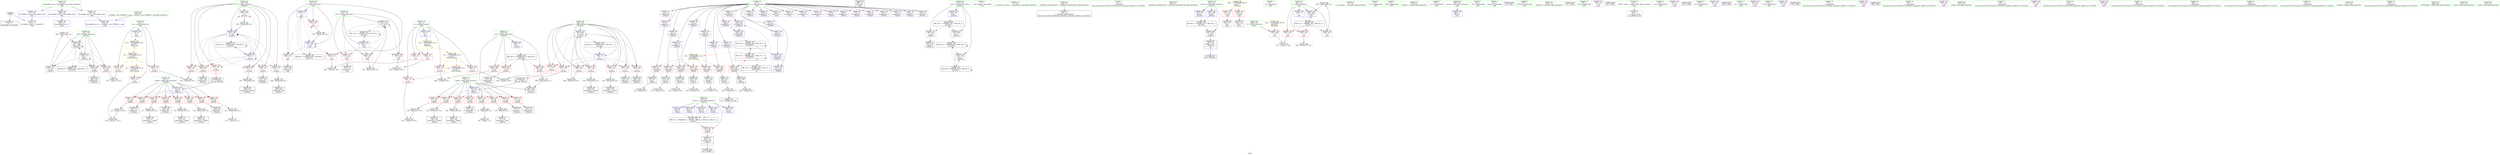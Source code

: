 digraph "SVFG" {
	label="SVFG";

	Node0x55821c692870 [shape=record,color=grey,label="{NodeID: 0\nNullPtr}"];
	Node0x55821c692870 -> Node0x55821c6b61b0[style=solid];
	Node0x55821c692870 -> Node0x55821c6b8d10[style=solid];
	Node0x55821c6c50e0 [shape=record,color=grey,label="{NodeID: 277\n290 = Binary(289, 92, )\n}"];
	Node0x55821c6c50e0 -> Node0x55821c6b9f20[style=solid];
	Node0x55821c6b8500 [shape=record,color=red,label="{NodeID: 194\n346\<--312\n\<--i\nmain\n}"];
	Node0x55821c6b8500 -> Node0x55821c6b8020[style=solid];
	Node0x55821c6b5720 [shape=record,color=purple,label="{NodeID: 111\n237\<--8\narrayidx12\<--a\n_Z5solvev\n}"];
	Node0x55821c6b3930 [shape=record,color=green,label="{NodeID: 28\n36\<--40\nllvm.global_ctors\<--llvm.global_ctors_field_insensitive\nGlob }"];
	Node0x55821c6b3930 -> Node0x55821c6baf20[style=solid];
	Node0x55821c6b3930 -> Node0x55821c6bb020[style=solid];
	Node0x55821c6b3930 -> Node0x55821c6bb120[style=solid];
	Node0x55821c6c7ae0 [shape=record,color=grey,label="{NodeID: 305\n130 = cmp(128, 129, )\n}"];
	Node0x55821c6b9cb0 [shape=record,color=blue,label="{NodeID: 222\n189\<--11\ni24\<--\n_Z5solvev\n}"];
	Node0x55821c6b9cb0 -> Node0x55821c6d7ee0[style=dashed];
	Node0x55821c6bb700 [shape=record,color=red,label="{NodeID: 139\n210\<--13\n\<--m\n_Z5solvev\n}"];
	Node0x55821c6bb700 -> Node0x55821c6c7660[style=solid];
	Node0x55821c6b62b0 [shape=record,color=black,label="{NodeID: 56\n305\<--11\nmain_ret\<--\nmain\n}"];
	Node0x55821c6bcdc0 [shape=record,color=red,label="{NodeID: 167\n196\<--183\n\<--was\n_Z5solvev\n}"];
	Node0x55821c6bcdc0 -> Node0x55821c6b73f0[style=solid];
	Node0x55821c6b79a0 [shape=record,color=black,label="{NodeID: 84\n244\<--243\nidxprom16\<--add15\n_Z5solvev\n}"];
	Node0x55821c692a30 [shape=record,color=green,label="{NodeID: 1\n7\<--1\n__dso_handle\<--dummyObj\nGlob }"];
	Node0x55821c6c5260 [shape=record,color=grey,label="{NodeID: 278\n110 = Binary(109, 92, )\n}"];
	Node0x55821c6c5260 -> Node0x55821c6c83e0[style=solid];
	Node0x55821c6b85d0 [shape=record,color=red,label="{NodeID: 195\n353\<--312\n\<--i\nmain\n}"];
	Node0x55821c6b85d0 -> Node0x55821c6c5e60[style=solid];
	Node0x55821c6b57f0 [shape=record,color=purple,label="{NodeID: 112\n240\<--8\narrayidx14\<--a\n_Z5solvev\n}"];
	Node0x55821c6b57f0 -> Node0x55821c6b98a0[style=solid];
	Node0x55821c6b3a30 [shape=record,color=green,label="{NodeID: 29\n41\<--42\n__cxx_global_var_init\<--__cxx_global_var_init_field_insensitive\n}"];
	Node0x55821c6c7c60 [shape=record,color=grey,label="{NodeID: 306\n268 = cmp(266, 267, )\n}"];
	Node0x55821c6b9d80 [shape=record,color=blue,label="{NodeID: 223\n191\<--11\nj28\<--\n_Z5solvev\n}"];
	Node0x55821c6b9d80 -> Node0x55821c6bdc60[style=dashed];
	Node0x55821c6b9d80 -> Node0x55821c6bdd30[style=dashed];
	Node0x55821c6b9d80 -> Node0x55821c6bde00[style=dashed];
	Node0x55821c6b9d80 -> Node0x55821c6b9d80[style=dashed];
	Node0x55821c6b9d80 -> Node0x55821c6b9f20[style=dashed];
	Node0x55821c6b9d80 -> Node0x55821c6d92e0[style=dashed];
	Node0x55821c6bb7d0 [shape=record,color=red,label="{NodeID: 140\n273\<--13\n\<--m\n_Z5solvev\n}"];
	Node0x55821c6bb7d0 -> Node0x55821c6c6ee0[style=solid];
	Node0x55821c6b6380 [shape=record,color=black,label="{NodeID: 57\n49\<--50\n\<--_ZNSt8ios_base4InitD1Ev\nCan only get source location for instruction, argument, global var or function.}"];
	Node0x55821c6bce90 [shape=record,color=red,label="{NodeID: 168\n203\<--185\n\<--i\n_Z5solvev\n}"];
	Node0x55821c6bce90 -> Node0x55821c6c7360[style=solid];
	Node0x55821c6b7a70 [shape=record,color=black,label="{NodeID: 85\n248\<--247\nidxprom19\<--add18\n_Z5solvev\n}"];
	Node0x55821c692590 [shape=record,color=green,label="{NodeID: 2\n11\<--1\n\<--dummyObj\nCan only get source location for instruction, argument, global var or function.}"];
	Node0x55821c6c53e0 [shape=record,color=grey,label="{NodeID: 279\n295 = Binary(294, 92, )\n}"];
	Node0x55821c6c53e0 -> Node0x55821c6b9ff0[style=solid];
	Node0x55821c6b86a0 [shape=record,color=red,label="{NodeID: 196\n367\<--314\n\<--i10\nmain\n}"];
	Node0x55821c6b86a0 -> Node0x55821c6c7960[style=solid];
	Node0x55821c6b58c0 [shape=record,color=purple,label="{NodeID: 113\n245\<--8\narrayidx17\<--a\n_Z5solvev\n}"];
	Node0x55821c6b3b30 [shape=record,color=green,label="{NodeID: 30\n45\<--46\n_ZNSt8ios_base4InitC1Ev\<--_ZNSt8ios_base4InitC1Ev_field_insensitive\n}"];
	Node0x55821c6c7de0 [shape=record,color=grey,label="{NodeID: 307\n93 = cmp(91, 11, )\n}"];
	Node0x55821c6b9e50 [shape=record,color=blue,label="{NodeID: 224\n181\<--88\nretval\<--\n_Z5solvev\n}"];
	Node0x55821c6b9e50 -> Node0x55821c6d8de0[style=dashed];
	Node0x55821c6bb8a0 [shape=record,color=red,label="{NodeID: 141\n317\<--19\n\<--stdin\nmain\n}"];
	Node0x55821c6bb8a0 -> Node0x55821c6b7e80[style=solid];
	Node0x55821c6b6480 [shape=record,color=black,label="{NodeID: 58\n77\<--76\nidxprom\<--\n_Z4testii\n}"];
	Node0x55821c6d8de0 [shape=record,color=black,label="{NodeID: 335\nMR_16V_3 = PHI(MR_16V_4, MR_16V_2, )\npts\{182 \}\n}"];
	Node0x55821c6d8de0 -> Node0x55821c6bccf0[style=dashed];
	Node0x55821c6bcf60 [shape=record,color=red,label="{NodeID: 169\n213\<--185\n\<--i\n_Z5solvev\n|{<s0>3}}"];
	Node0x55821c6bcf60:s0 -> Node0x55821c6efc30[style=solid,color=red];
	Node0x55821c6b7b40 [shape=record,color=black,label="{NodeID: 86\n277\<--276\nidxprom32\<--\n_Z5solvev\n}"];
	Node0x55821c696460 [shape=record,color=green,label="{NodeID: 3\n15\<--1\n.str\<--dummyObj\nGlob }"];
	Node0x55821c6dc5a0 [shape=record,color=yellow,style=double,label="{NodeID: 363\n12V_1 = ENCHI(MR_12V_0)\npts\{90000 \}\nFun[_Z4testii]}"];
	Node0x55821c6dc5a0 -> Node0x55821c6bc810[style=dashed];
	Node0x55821c6dc5a0 -> Node0x55821c6bc8e0[style=dashed];
	Node0x55821c6dc5a0 -> Node0x55821c6bc9b0[style=dashed];
	Node0x55821c6dc5a0 -> Node0x55821c6bca80[style=dashed];
	Node0x55821c6dc5a0 -> Node0x55821c6bcb50[style=dashed];
	Node0x55821c6dc5a0 -> Node0x55821c6bcc20[style=dashed];
	Node0x55821c6c5560 [shape=record,color=grey,label="{NodeID: 280\n388 = Binary(387, 92, )\n}"];
	Node0x55821c6c5560 -> Node0x55821c6c2530[style=solid];
	Node0x55821c6b8770 [shape=record,color=red,label="{NodeID: 197\n371\<--314\n\<--i10\nmain\n}"];
	Node0x55821c6b8770 -> Node0x55821c6b80f0[style=solid];
	Node0x55821c6b5990 [shape=record,color=purple,label="{NodeID: 114\n249\<--8\narrayidx20\<--a\n_Z5solvev\n}"];
	Node0x55821c6b5990 -> Node0x55821c6b9970[style=solid];
	Node0x55821c6b3c30 [shape=record,color=green,label="{NodeID: 31\n51\<--52\n__cxa_atexit\<--__cxa_atexit_field_insensitive\n}"];
	Node0x55821c6c7f60 [shape=record,color=grey,label="{NodeID: 308\n146 = cmp(145, 85, )\n}"];
	Node0x55821c6b9f20 [shape=record,color=blue,label="{NodeID: 225\n191\<--290\nj28\<--inc40\n_Z5solvev\n}"];
	Node0x55821c6b9f20 -> Node0x55821c6bdc60[style=dashed];
	Node0x55821c6b9f20 -> Node0x55821c6bdd30[style=dashed];
	Node0x55821c6b9f20 -> Node0x55821c6bde00[style=dashed];
	Node0x55821c6b9f20 -> Node0x55821c6b9d80[style=dashed];
	Node0x55821c6b9f20 -> Node0x55821c6b9f20[style=dashed];
	Node0x55821c6b9f20 -> Node0x55821c6d92e0[style=dashed];
	Node0x55821c6bb970 [shape=record,color=red,label="{NodeID: 142\n323\<--24\n\<--stdout\nmain\n}"];
	Node0x55821c6bb970 -> Node0x55821c6b7f50[style=solid];
	Node0x55821c6b6550 [shape=record,color=black,label="{NodeID: 59\n80\<--79\nidxprom1\<--\n_Z4testii\n}"];
	Node0x55821c6d92e0 [shape=record,color=black,label="{NodeID: 336\nMR_26V_6 = PHI(MR_26V_2, MR_26V_4, )\npts\{192 \}\n}"];
	Node0x55821c6bd030 [shape=record,color=red,label="{NodeID: 170\n217\<--185\n\<--i\n_Z5solvev\n}"];
	Node0x55821c6bd030 -> Node0x55821c6b74c0[style=solid];
	Node0x55821c6b7c10 [shape=record,color=black,label="{NodeID: 87\n280\<--279\nidxprom34\<--\n_Z5solvev\n}"];
	Node0x55821c695fe0 [shape=record,color=green,label="{NodeID: 4\n17\<--1\n.str.1\<--dummyObj\nGlob }"];
	Node0x55821c6c56e0 [shape=record,color=grey,label="{NodeID: 281\n379 = Binary(378, 92, )\n}"];
	Node0x55821c6c56e0 -> Node0x55821c6c2460[style=solid];
	Node0x55821c6b8840 [shape=record,color=red,label="{NodeID: 198\n378\<--314\n\<--i10\nmain\n}"];
	Node0x55821c6b8840 -> Node0x55821c6c56e0[style=solid];
	Node0x55821c6b5a60 [shape=record,color=purple,label="{NodeID: 115\n278\<--8\narrayidx33\<--a\n_Z5solvev\n}"];
	Node0x55821c6b3d30 [shape=record,color=green,label="{NodeID: 32\n50\<--56\n_ZNSt8ios_base4InitD1Ev\<--_ZNSt8ios_base4InitD1Ev_field_insensitive\n}"];
	Node0x55821c6b3d30 -> Node0x55821c6b6380[style=solid];
	Node0x55821c6c80e0 [shape=record,color=grey,label="{NodeID: 309\n84 = cmp(83, 85, )\n}"];
	Node0x55821c6b9ff0 [shape=record,color=blue,label="{NodeID: 226\n189\<--295\ni24\<--inc43\n_Z5solvev\n}"];
	Node0x55821c6b9ff0 -> Node0x55821c6d7ee0[style=dashed];
	Node0x55821c6bba40 [shape=record,color=red,label="{NodeID: 143\n176\<--68\n\<--retval\n_Z4testii\n}"];
	Node0x55821c6bba40 -> Node0x55821c6b7320[style=solid];
	Node0x55821c6b6620 [shape=record,color=black,label="{NodeID: 60\n83\<--82\nconv\<--\n_Z4testii\n}"];
	Node0x55821c6b6620 -> Node0x55821c6c80e0[style=solid];
	Node0x55821c6bd100 [shape=record,color=red,label="{NodeID: 171\n225\<--185\n\<--i\n_Z5solvev\n}"];
	Node0x55821c6bd100 -> Node0x55821c6b7660[style=solid];
	Node0x55821c6b7ce0 [shape=record,color=black,label="{NodeID: 88\n283\<--282\nconv\<--\n_Z5solvev\n}"];
	Node0x55821c6b7ce0 -> Node0x55821c6c77e0[style=solid];
	Node0x55821c6a5790 [shape=record,color=green,label="{NodeID: 5\n19\<--1\nstdin\<--dummyObj\nGlob }"];
	Node0x55821c6c5860 [shape=record,color=grey,label="{NodeID: 282\n164 = Binary(163, 92, )\n}"];
	Node0x55821c6c5860 -> Node0x55821c6b7180[style=solid];
	Node0x55821c6b8910 [shape=record,color=blue,label="{NodeID: 199\n10\<--11\nn\<--\nGlob }"];
	Node0x55821c6b8910 -> Node0x55821c6db200[style=dashed];
	Node0x55821c6ba3c0 [shape=record,color=purple,label="{NodeID: 116\n281\<--8\narrayidx35\<--a\n_Z5solvev\n}"];
	Node0x55821c6ba3c0 -> Node0x55821c6bded0[style=solid];
	Node0x55821c6b3e30 [shape=record,color=green,label="{NodeID: 33\n63\<--64\n_Z4testii\<--_Z4testii_field_insensitive\n}"];
	Node0x55821c6c8260 [shape=record,color=grey,label="{NodeID: 310\n344 = cmp(342, 343, )\n}"];
	Node0x55821c6ba0c0 [shape=record,color=blue,label="{NodeID: 227\n181\<--299\nretval\<--\n_Z5solvev\n}"];
	Node0x55821c6ba0c0 -> Node0x55821c6d8de0[style=dashed];
	Node0x55821c6bbb10 [shape=record,color=red,label="{NodeID: 144\n76\<--70\n\<--i.addr\n_Z4testii\n}"];
	Node0x55821c6bbb10 -> Node0x55821c6b6480[style=solid];
	Node0x55821c6b66f0 [shape=record,color=black,label="{NodeID: 61\n97\<--96\nidxprom6\<--sub5\n_Z4testii\n}"];
	Node0x55821c6bd1d0 [shape=record,color=red,label="{NodeID: 172\n234\<--185\n\<--i\n_Z5solvev\n}"];
	Node0x55821c6bd1d0 -> Node0x55821c6c4c60[style=solid];
	Node0x55821c6b7db0 [shape=record,color=black,label="{NodeID: 89\n180\<--301\n_Z5solvev_ret\<--\n_Z5solvev\n|{<s0>10}}"];
	Node0x55821c6b7db0:s0 -> Node0x55821c6ef930[style=solid,color=blue];
	Node0x55821c6962b0 [shape=record,color=green,label="{NodeID: 6\n20\<--1\n.str.2\<--dummyObj\nGlob }"];
	Node0x55821c6c59e0 [shape=record,color=grey,label="{NodeID: 283\n128 = Binary(127, 92, )\n}"];
	Node0x55821c6c59e0 -> Node0x55821c6c7ae0[style=solid];
	Node0x55821c6b8a10 [shape=record,color=blue,label="{NodeID: 200\n13\<--11\nm\<--\nGlob }"];
	Node0x55821c6b8a10 -> Node0x55821c6db2e0[style=dashed];
	Node0x55821c6ba490 [shape=record,color=purple,label="{NodeID: 117\n348\<--8\narrayidx\<--a\nmain\n}"];
	Node0x55821c6b3f30 [shape=record,color=green,label="{NodeID: 34\n68\<--69\nretval\<--retval_field_insensitive\n_Z4testii\n}"];
	Node0x55821c6b3f30 -> Node0x55821c6bba40[style=solid];
	Node0x55821c6b3f30 -> Node0x55821c6b8fb0[style=solid];
	Node0x55821c6b3f30 -> Node0x55821c6b9080[style=solid];
	Node0x55821c6b3f30 -> Node0x55821c6b9150[style=solid];
	Node0x55821c6b3f30 -> Node0x55821c6b9220[style=solid];
	Node0x55821c6b3f30 -> Node0x55821c6b92f0[style=solid];
	Node0x55821c6c83e0 [shape=record,color=grey,label="{NodeID: 311\n111 = cmp(110, 11, )\n}"];
	Node0x55821c6ba190 [shape=record,color=blue,label="{NodeID: 228\n306\<--11\nretval\<--\nmain\n}"];
	Node0x55821c6bbbe0 [shape=record,color=red,label="{NodeID: 145\n90\<--70\n\<--i.addr\n_Z4testii\n}"];
	Node0x55821c6bbbe0 -> Node0x55821c6c62e0[style=solid];
	Node0x55821c6b67c0 [shape=record,color=black,label="{NodeID: 62\n100\<--99\nidxprom8\<--\n_Z4testii\n}"];
	Node0x55821c6da1e0 [shape=record,color=black,label="{NodeID: 339\nMR_12V_4 = PHI(MR_12V_9, MR_12V_3, )\npts\{90000 \}\n|{|<s3>3}}"];
	Node0x55821c6da1e0 -> Node0x55821c6b9700[style=dashed];
	Node0x55821c6da1e0 -> Node0x55821c6d7df0[style=dashed];
	Node0x55821c6da1e0 -> Node0x55821c6da1e0[style=dashed];
	Node0x55821c6da1e0:s3 -> Node0x55821c6dc5a0[style=dashed,color=red];
	Node0x55821c6bd2a0 [shape=record,color=red,label="{NodeID: 173\n242\<--185\n\<--i\n_Z5solvev\n}"];
	Node0x55821c6bd2a0 -> Node0x55821c6c68e0[style=solid];
	Node0x55821c6b7e80 [shape=record,color=black,label="{NodeID: 90\n320\<--317\ncall\<--\nmain\n}"];
	Node0x55821c695dd0 [shape=record,color=green,label="{NodeID: 7\n22\<--1\n.str.3\<--dummyObj\nGlob }"];
	Node0x55821c6c5b60 [shape=record,color=grey,label="{NodeID: 284\n358 = Binary(357, 92, )\n}"];
	Node0x55821c6b8b10 [shape=record,color=blue,label="{NodeID: 201\n409\<--37\nllvm.global_ctors_0\<--\nGlob }"];
	Node0x55821c6ba560 [shape=record,color=purple,label="{NodeID: 118\n349\<--8\narraydecay\<--a\nmain\n}"];
	Node0x55821c6b4000 [shape=record,color=green,label="{NodeID: 35\n70\<--71\ni.addr\<--i.addr_field_insensitive\n_Z4testii\n}"];
	Node0x55821c6b4000 -> Node0x55821c6bbb10[style=solid];
	Node0x55821c6b4000 -> Node0x55821c6bbbe0[style=solid];
	Node0x55821c6b4000 -> Node0x55821c6bbcb0[style=solid];
	Node0x55821c6b4000 -> Node0x55821c6bbd80[style=solid];
	Node0x55821c6b4000 -> Node0x55821c6bbe50[style=solid];
	Node0x55821c6b4000 -> Node0x55821c6bbf20[style=solid];
	Node0x55821c6b4000 -> Node0x55821c6bbff0[style=solid];
	Node0x55821c6b4000 -> Node0x55821c6bc0c0[style=solid];
	Node0x55821c6b4000 -> Node0x55821c6b8e10[style=solid];
	Node0x55821c6ef330 [shape=record,color=black,label="{NodeID: 395\n215 = PHI(65, )\n}"];
	Node0x55821c6c8560 [shape=record,color=grey,label="{NodeID: 312\n334 = cmp(332, 333, )\n}"];
	Node0x55821c6ba260 [shape=record,color=blue,label="{NodeID: 229\n310\<--11\nt\<--\nmain\n}"];
	Node0x55821c6ba260 -> Node0x55821c6d52e0[style=dashed];
	Node0x55821c6bbcb0 [shape=record,color=red,label="{NodeID: 146\n95\<--70\n\<--i.addr\n_Z4testii\n}"];
	Node0x55821c6bbcb0 -> Node0x55821c6c6160[style=solid];
	Node0x55821c6b6890 [shape=record,color=black,label="{NodeID: 63\n103\<--102\nconv10\<--\n_Z4testii\n}"];
	Node0x55821c6b6890 -> Node0x55821c6c71e0[style=solid];
	Node0x55821c6da6e0 [shape=record,color=yellow,style=double,label="{NodeID: 340\n29V_1 = ENCHI(MR_29V_0)\npts\{1 \}\nFun[main]}"];
	Node0x55821c6da6e0 -> Node0x55821c6bb8a0[style=dashed];
	Node0x55821c6da6e0 -> Node0x55821c6bb970[style=dashed];
	Node0x55821c6bd370 [shape=record,color=red,label="{NodeID: 174\n259\<--185\n\<--i\n_Z5solvev\n}"];
	Node0x55821c6bd370 -> Node0x55821c6c5ce0[style=solid];
	Node0x55821c6b7f50 [shape=record,color=black,label="{NodeID: 91\n326\<--323\ncall1\<--\nmain\n}"];
	Node0x55821c6a5910 [shape=record,color=green,label="{NodeID: 8\n24\<--1\nstdout\<--dummyObj\nGlob }"];
	Node0x55821c6c5ce0 [shape=record,color=grey,label="{NodeID: 285\n260 = Binary(259, 92, )\n}"];
	Node0x55821c6c5ce0 -> Node0x55821c6b9be0[style=solid];
	Node0x55821c6b8c10 [shape=record,color=blue,label="{NodeID: 202\n410\<--38\nllvm.global_ctors_1\<--_GLOBAL__sub_I_MikleB_0_1.cpp\nGlob }"];
	Node0x55821c6ba630 [shape=record,color=purple,label="{NodeID: 119\n373\<--8\narrayidx15\<--a\nmain\n}"];
	Node0x55821c6b40d0 [shape=record,color=green,label="{NodeID: 36\n72\<--73\nj.addr\<--j.addr_field_insensitive\n_Z4testii\n}"];
	Node0x55821c6b40d0 -> Node0x55821c6bc190[style=solid];
	Node0x55821c6b40d0 -> Node0x55821c6bc260[style=solid];
	Node0x55821c6b40d0 -> Node0x55821c6bc330[style=solid];
	Node0x55821c6b40d0 -> Node0x55821c6bc400[style=solid];
	Node0x55821c6b40d0 -> Node0x55821c6bc4d0[style=solid];
	Node0x55821c6b40d0 -> Node0x55821c6bc5a0[style=solid];
	Node0x55821c6b40d0 -> Node0x55821c6bc670[style=solid];
	Node0x55821c6b40d0 -> Node0x55821c6bc740[style=solid];
	Node0x55821c6b40d0 -> Node0x55821c6b8ee0[style=solid];
	Node0x55821c6ef490 [shape=record,color=black,label="{NodeID: 396\n48 = PHI()\n}"];
	Node0x55821c6c86e0 [shape=record,color=grey,label="{NodeID: 313\n158 = cmp(157, 85, )\n}"];
	Node0x55821c6c2230 [shape=record,color=blue,label="{NodeID: 230\n312\<--11\ni\<--\nmain\n}"];
	Node0x55821c6c2230 -> Node0x55821c6b8430[style=dashed];
	Node0x55821c6c2230 -> Node0x55821c6b8500[style=dashed];
	Node0x55821c6c2230 -> Node0x55821c6b85d0[style=dashed];
	Node0x55821c6c2230 -> Node0x55821c6c22c0[style=dashed];
	Node0x55821c6c2230 -> Node0x55821c6d57e0[style=dashed];
	Node0x55821c6bbd80 [shape=record,color=red,label="{NodeID: 147\n113\<--70\n\<--i.addr\n_Z4testii\n}"];
	Node0x55821c6bbd80 -> Node0x55821c6b6960[style=solid];
	Node0x55821c6b6960 [shape=record,color=black,label="{NodeID: 64\n114\<--113\nidxprom18\<--\n_Z4testii\n}"];
	Node0x55821c6db200 [shape=record,color=yellow,style=double,label="{NodeID: 341\n2V_1 = ENCHI(MR_2V_0)\npts\{12 \}\nFun[main]|{|<s2>10}}"];
	Node0x55821c6db200 -> Node0x55821c6bb490[style=dashed];
	Node0x55821c6db200 -> Node0x55821c6bb560[style=dashed];
	Node0x55821c6db200:s2 -> Node0x55821c6db900[style=dashed,color=red];
	Node0x55821c6bd440 [shape=record,color=red,label="{NodeID: 175\n209\<--187\n\<--j\n_Z5solvev\n}"];
	Node0x55821c6bd440 -> Node0x55821c6c7660[style=solid];
	Node0x55821c6b8020 [shape=record,color=black,label="{NodeID: 92\n347\<--346\nidxprom\<--\nmain\n}"];
	Node0x55821c6a59a0 [shape=record,color=green,label="{NodeID: 9\n25\<--1\n_ZSt3cin\<--dummyObj\nGlob }"];
	Node0x55821c6c5e60 [shape=record,color=grey,label="{NodeID: 286\n354 = Binary(353, 92, )\n}"];
	Node0x55821c6c5e60 -> Node0x55821c6c22c0[style=solid];
	Node0x55821c6b8d10 [shape=record,color=blue, style = dotted,label="{NodeID: 203\n411\<--3\nllvm.global_ctors_2\<--dummyVal\nGlob }"];
	Node0x55821c6ba700 [shape=record,color=purple,label="{NodeID: 120\n374\<--8\narraydecay16\<--a\nmain\n}"];
	Node0x55821c6b41a0 [shape=record,color=green,label="{NodeID: 37\n178\<--179\n_Z5solvev\<--_Z5solvev_field_insensitive\n}"];
	Node0x55821c6ef560 [shape=record,color=black,label="{NodeID: 397\n327 = PHI()\n}"];
	Node0x55821c6d20e0 [shape=record,color=black,label="{NodeID: 314\nMR_6V_3 = PHI(MR_6V_7, MR_6V_5, MR_6V_2, MR_6V_6, MR_6V_4, )\npts\{69 \}\n}"];
	Node0x55821c6d20e0 -> Node0x55821c6bba40[style=dashed];
	Node0x55821c6c22c0 [shape=record,color=blue,label="{NodeID: 231\n312\<--354\ni\<--inc\nmain\n}"];
	Node0x55821c6c22c0 -> Node0x55821c6b8430[style=dashed];
	Node0x55821c6c22c0 -> Node0x55821c6b8500[style=dashed];
	Node0x55821c6c22c0 -> Node0x55821c6b85d0[style=dashed];
	Node0x55821c6c22c0 -> Node0x55821c6c22c0[style=dashed];
	Node0x55821c6c22c0 -> Node0x55821c6d57e0[style=dashed];
	Node0x55821c6bbe50 [shape=record,color=red,label="{NodeID: 148\n127\<--70\n\<--i.addr\n_Z4testii\n}"];
	Node0x55821c6bbe50 -> Node0x55821c6c59e0[style=solid];
	Node0x55821c6b6a30 [shape=record,color=black,label="{NodeID: 65\n118\<--117\nidxprom21\<--sub20\n_Z4testii\n}"];
	Node0x55821c6db2e0 [shape=record,color=yellow,style=double,label="{NodeID: 342\n4V_1 = ENCHI(MR_4V_0)\npts\{14 \}\nFun[main]|{<s0>10}}"];
	Node0x55821c6db2e0:s0 -> Node0x55821c6dba10[style=dashed,color=red];
	Node0x55821c6bd510 [shape=record,color=red,label="{NodeID: 176\n214\<--187\n\<--j\n_Z5solvev\n|{<s0>3}}"];
	Node0x55821c6bd510:s0 -> Node0x55821c6efe60[style=solid,color=red];
	Node0x55821c6b80f0 [shape=record,color=black,label="{NodeID: 93\n372\<--371\nidxprom14\<--\nmain\n}"];
	Node0x55821c696550 [shape=record,color=green,label="{NodeID: 10\n26\<--1\n.str.4\<--dummyObj\nGlob }"];
	Node0x55821c6c5fe0 [shape=record,color=grey,label="{NodeID: 287\n138 = Binary(137, 92, )\n}"];
	Node0x55821c6c5fe0 -> Node0x55821c6b6bd0[style=solid];
	Node0x55821c6b8e10 [shape=record,color=blue,label="{NodeID: 204\n70\<--66\ni.addr\<--i\n_Z4testii\n}"];
	Node0x55821c6b8e10 -> Node0x55821c6bbb10[style=dashed];
	Node0x55821c6b8e10 -> Node0x55821c6bbbe0[style=dashed];
	Node0x55821c6b8e10 -> Node0x55821c6bbcb0[style=dashed];
	Node0x55821c6b8e10 -> Node0x55821c6bbd80[style=dashed];
	Node0x55821c6b8e10 -> Node0x55821c6bbe50[style=dashed];
	Node0x55821c6b8e10 -> Node0x55821c6bbf20[style=dashed];
	Node0x55821c6b8e10 -> Node0x55821c6bbff0[style=dashed];
	Node0x55821c6b8e10 -> Node0x55821c6bc0c0[style=dashed];
	Node0x55821c6ba7d0 [shape=record,color=purple,label="{NodeID: 121\n318\<--15\n\<--.str\nmain\n}"];
	Node0x55821c6b42a0 [shape=record,color=green,label="{NodeID: 38\n181\<--182\nretval\<--retval_field_insensitive\n_Z5solvev\n}"];
	Node0x55821c6b42a0 -> Node0x55821c6bccf0[style=solid];
	Node0x55821c6b42a0 -> Node0x55821c6b9e50[style=solid];
	Node0x55821c6b42a0 -> Node0x55821c6ba0c0[style=solid];
	Node0x55821c6ef630 [shape=record,color=black,label="{NodeID: 398\n337 = PHI()\n}"];
	Node0x55821c6c2390 [shape=record,color=blue,label="{NodeID: 232\n314\<--11\ni10\<--\nmain\n}"];
	Node0x55821c6c2390 -> Node0x55821c6b86a0[style=dashed];
	Node0x55821c6c2390 -> Node0x55821c6b8770[style=dashed];
	Node0x55821c6c2390 -> Node0x55821c6b8840[style=dashed];
	Node0x55821c6c2390 -> Node0x55821c6c2460[style=dashed];
	Node0x55821c6c2390 -> Node0x55821c6d5ce0[style=dashed];
	Node0x55821c6bbf20 [shape=record,color=red,label="{NodeID: 149\n137\<--70\n\<--i.addr\n_Z4testii\n}"];
	Node0x55821c6bbf20 -> Node0x55821c6c5fe0[style=solid];
	Node0x55821c6b6b00 [shape=record,color=black,label="{NodeID: 66\n121\<--120\nconv23\<--\n_Z4testii\n}"];
	Node0x55821c6b6b00 -> Node0x55821c6c7060[style=solid];
	Node0x55821c6bd5e0 [shape=record,color=red,label="{NodeID: 177\n220\<--187\n\<--j\n_Z5solvev\n}"];
	Node0x55821c6bd5e0 -> Node0x55821c6b7590[style=solid];
	Node0x55821c6b81c0 [shape=record,color=purple,label="{NodeID: 94\n47\<--4\n\<--_ZStL8__ioinit\n__cxx_global_var_init\n}"];
	Node0x55821c6965e0 [shape=record,color=green,label="{NodeID: 11\n28\<--1\n.str.5\<--dummyObj\nGlob }"];
	Node0x55821c6c6160 [shape=record,color=grey,label="{NodeID: 288\n96 = Binary(95, 92, )\n}"];
	Node0x55821c6c6160 -> Node0x55821c6b66f0[style=solid];
	Node0x55821c6b8ee0 [shape=record,color=blue,label="{NodeID: 205\n72\<--67\nj.addr\<--j\n_Z4testii\n}"];
	Node0x55821c6b8ee0 -> Node0x55821c6bc190[style=dashed];
	Node0x55821c6b8ee0 -> Node0x55821c6bc260[style=dashed];
	Node0x55821c6b8ee0 -> Node0x55821c6bc330[style=dashed];
	Node0x55821c6b8ee0 -> Node0x55821c6bc400[style=dashed];
	Node0x55821c6b8ee0 -> Node0x55821c6bc4d0[style=dashed];
	Node0x55821c6b8ee0 -> Node0x55821c6bc5a0[style=dashed];
	Node0x55821c6b8ee0 -> Node0x55821c6bc670[style=dashed];
	Node0x55821c6b8ee0 -> Node0x55821c6bc740[style=dashed];
	Node0x55821c6ba8a0 [shape=record,color=purple,label="{NodeID: 122\n319\<--17\n\<--.str.1\nmain\n}"];
	Node0x55821c6b4370 [shape=record,color=green,label="{NodeID: 39\n183\<--184\nwas\<--was_field_insensitive\n_Z5solvev\n}"];
	Node0x55821c6b4370 -> Node0x55821c6bcdc0[style=solid];
	Node0x55821c6b4370 -> Node0x55821c6b93c0[style=solid];
	Node0x55821c6b4370 -> Node0x55821c6b9490[style=solid];
	Node0x55821c6b4370 -> Node0x55821c6b9a40[style=solid];
	Node0x55821c6ef730 [shape=record,color=black,label="{NodeID: 399\n351 = PHI()\n}"];
	Node0x55821c6d2ae0 [shape=record,color=black,label="{NodeID: 316\nMR_18V_8 = PHI(MR_18V_7, MR_18V_6, )\npts\{184 \}\n}"];
	Node0x55821c6d2ae0 -> Node0x55821c6b9a40[style=dashed];
	Node0x55821c6d2ae0 -> Node0x55821c6d2ae0[style=dashed];
	Node0x55821c6d2ae0 -> Node0x55821c6d3ee0[style=dashed];
	Node0x55821c6c2460 [shape=record,color=blue,label="{NodeID: 233\n314\<--379\ni10\<--inc19\nmain\n}"];
	Node0x55821c6c2460 -> Node0x55821c6b86a0[style=dashed];
	Node0x55821c6c2460 -> Node0x55821c6b8770[style=dashed];
	Node0x55821c6c2460 -> Node0x55821c6b8840[style=dashed];
	Node0x55821c6c2460 -> Node0x55821c6c2460[style=dashed];
	Node0x55821c6c2460 -> Node0x55821c6d5ce0[style=dashed];
	Node0x55821c6bbff0 [shape=record,color=red,label="{NodeID: 150\n148\<--70\n\<--i.addr\n_Z4testii\n}"];
	Node0x55821c6bbff0 -> Node0x55821c6c6760[style=solid];
	Node0x55821c6b6bd0 [shape=record,color=black,label="{NodeID: 67\n139\<--138\nidxprom33\<--add32\n_Z4testii\n}"];
	Node0x55821c6db4a0 [shape=record,color=yellow,style=double,label="{NodeID: 344\n35V_1 = ENCHI(MR_35V_0)\npts\{309 \}\nFun[main]}"];
	Node0x55821c6db4a0 -> Node0x55821c6bdfa0[style=dashed];
	Node0x55821c6bd6b0 [shape=record,color=red,label="{NodeID: 178\n228\<--187\n\<--j\n_Z5solvev\n}"];
	Node0x55821c6bd6b0 -> Node0x55821c6c4de0[style=solid];
	Node0x55821c6b8290 [shape=record,color=purple,label="{NodeID: 95\n78\<--8\narrayidx\<--a\n_Z4testii\n}"];
	Node0x55821c6b2560 [shape=record,color=green,label="{NodeID: 12\n30\<--1\n.str.6\<--dummyObj\nGlob }"];
	Node0x55821c6c62e0 [shape=record,color=grey,label="{NodeID: 289\n91 = Binary(90, 92, )\n}"];
	Node0x55821c6c62e0 -> Node0x55821c6c7de0[style=solid];
	Node0x55821c6b8fb0 [shape=record,color=blue,label="{NodeID: 206\n68\<--88\nretval\<--\n_Z4testii\n}"];
	Node0x55821c6b8fb0 -> Node0x55821c6d20e0[style=dashed];
	Node0x55821c6ba970 [shape=record,color=purple,label="{NodeID: 123\n324\<--20\n\<--.str.2\nmain\n}"];
	Node0x55821c6b4440 [shape=record,color=green,label="{NodeID: 40\n185\<--186\ni\<--i_field_insensitive\n_Z5solvev\n}"];
	Node0x55821c6b4440 -> Node0x55821c6bce90[style=solid];
	Node0x55821c6b4440 -> Node0x55821c6bcf60[style=solid];
	Node0x55821c6b4440 -> Node0x55821c6bd030[style=solid];
	Node0x55821c6b4440 -> Node0x55821c6bd100[style=solid];
	Node0x55821c6b4440 -> Node0x55821c6bd1d0[style=solid];
	Node0x55821c6b4440 -> Node0x55821c6bd2a0[style=solid];
	Node0x55821c6b4440 -> Node0x55821c6bd370[style=solid];
	Node0x55821c6b4440 -> Node0x55821c6b9560[style=solid];
	Node0x55821c6b4440 -> Node0x55821c6b9be0[style=solid];
	Node0x55821c6ef830 [shape=record,color=black,label="{NodeID: 400\n360 = PHI()\n}"];
	Node0x55821c6c2530 [shape=record,color=blue,label="{NodeID: 234\n310\<--388\nt\<--inc23\nmain\n}"];
	Node0x55821c6c2530 -> Node0x55821c6d52e0[style=dashed];
	Node0x55821c6bc0c0 [shape=record,color=red,label="{NodeID: 151\n160\<--70\n\<--i.addr\n_Z4testii\n}"];
	Node0x55821c6bc0c0 -> Node0x55821c6b70b0[style=solid];
	Node0x55821c6b6ca0 [shape=record,color=black,label="{NodeID: 68\n142\<--141\nidxprom35\<--\n_Z4testii\n}"];
	Node0x55821c6bd780 [shape=record,color=red,label="{NodeID: 179\n238\<--187\n\<--j\n_Z5solvev\n}"];
	Node0x55821c6bd780 -> Node0x55821c6b78d0[style=solid];
	Node0x55821c6b4af0 [shape=record,color=purple,label="{NodeID: 96\n81\<--8\narrayidx2\<--a\n_Z4testii\n}"];
	Node0x55821c6b4af0 -> Node0x55821c6bc810[style=solid];
	Node0x55821c6b2630 [shape=record,color=green,label="{NodeID: 13\n32\<--1\n.str.7\<--dummyObj\nGlob }"];
	Node0x55821c6c6460 [shape=record,color=grey,label="{NodeID: 290\n153 = Binary(152, 92, )\n}"];
	Node0x55821c6c6460 -> Node0x55821c6b6f10[style=solid];
	Node0x55821c6b9080 [shape=record,color=blue,label="{NodeID: 207\n68\<--88\nretval\<--\n_Z4testii\n}"];
	Node0x55821c6b9080 -> Node0x55821c6d20e0[style=dashed];
	Node0x55821c6baa40 [shape=record,color=purple,label="{NodeID: 124\n325\<--22\n\<--.str.3\nmain\n}"];
	Node0x55821c6b4510 [shape=record,color=green,label="{NodeID: 41\n187\<--188\nj\<--j_field_insensitive\n_Z5solvev\n}"];
	Node0x55821c6b4510 -> Node0x55821c6bd440[style=solid];
	Node0x55821c6b4510 -> Node0x55821c6bd510[style=solid];
	Node0x55821c6b4510 -> Node0x55821c6bd5e0[style=solid];
	Node0x55821c6b4510 -> Node0x55821c6bd6b0[style=solid];
	Node0x55821c6b4510 -> Node0x55821c6bd780[style=solid];
	Node0x55821c6b4510 -> Node0x55821c6bd850[style=solid];
	Node0x55821c6b4510 -> Node0x55821c6bd920[style=solid];
	Node0x55821c6b4510 -> Node0x55821c6b9630[style=solid];
	Node0x55821c6b4510 -> Node0x55821c6b9b10[style=solid];
	Node0x55821c6ef930 [shape=record,color=black,label="{NodeID: 401\n363 = PHI(180, )\n}"];
	Node0x55821c6bc190 [shape=record,color=red,label="{NodeID: 152\n79\<--72\n\<--j.addr\n_Z4testii\n}"];
	Node0x55821c6bc190 -> Node0x55821c6b6550[style=solid];
	Node0x55821c6b6d70 [shape=record,color=black,label="{NodeID: 69\n145\<--144\nconv37\<--\n_Z4testii\n}"];
	Node0x55821c6b6d70 -> Node0x55821c6c7f60[style=solid];
	Node0x55821c6bd850 [shape=record,color=red,label="{NodeID: 180\n246\<--187\n\<--j\n_Z5solvev\n}"];
	Node0x55821c6bd850 -> Node0x55821c6c6a60[style=solid];
	Node0x55821c6b4bc0 [shape=record,color=purple,label="{NodeID: 97\n98\<--8\narrayidx7\<--a\n_Z4testii\n}"];
	Node0x55821c6b2ed0 [shape=record,color=green,label="{NodeID: 14\n34\<--1\n.str.8\<--dummyObj\nGlob }"];
	Node0x55821c6c65e0 [shape=record,color=grey,label="{NodeID: 291\n255 = Binary(254, 92, )\n}"];
	Node0x55821c6c65e0 -> Node0x55821c6b9b10[style=solid];
	Node0x55821c6b9150 [shape=record,color=blue,label="{NodeID: 208\n68\<--88\nretval\<--\n_Z4testii\n}"];
	Node0x55821c6b9150 -> Node0x55821c6d20e0[style=dashed];
	Node0x55821c6bab10 [shape=record,color=purple,label="{NodeID: 125\n336\<--26\n\<--.str.4\nmain\n}"];
	Node0x55821c6b45e0 [shape=record,color=green,label="{NodeID: 42\n189\<--190\ni24\<--i24_field_insensitive\n_Z5solvev\n}"];
	Node0x55821c6b45e0 -> Node0x55821c6bd9f0[style=solid];
	Node0x55821c6b45e0 -> Node0x55821c6bdac0[style=solid];
	Node0x55821c6b45e0 -> Node0x55821c6bdb90[style=solid];
	Node0x55821c6b45e0 -> Node0x55821c6b9cb0[style=solid];
	Node0x55821c6b45e0 -> Node0x55821c6b9ff0[style=solid];
	Node0x55821c6efa90 [shape=record,color=black,label="{NodeID: 402\n376 = PHI()\n}"];
	Node0x55821c6bc260 [shape=record,color=red,label="{NodeID: 153\n99\<--72\n\<--j.addr\n_Z4testii\n}"];
	Node0x55821c6bc260 -> Node0x55821c6b67c0[style=solid];
	Node0x55821c6b6e40 [shape=record,color=black,label="{NodeID: 70\n150\<--149\nidxprom41\<--add40\n_Z4testii\n}"];
	Node0x55821c6bd920 [shape=record,color=red,label="{NodeID: 181\n254\<--187\n\<--j\n_Z5solvev\n}"];
	Node0x55821c6bd920 -> Node0x55821c6c65e0[style=solid];
	Node0x55821c6b4c90 [shape=record,color=purple,label="{NodeID: 98\n101\<--8\narrayidx9\<--a\n_Z4testii\n}"];
	Node0x55821c6b4c90 -> Node0x55821c6bc8e0[style=solid];
	Node0x55821c6b2f60 [shape=record,color=green,label="{NodeID: 15\n37\<--1\n\<--dummyObj\nCan only get source location for instruction, argument, global var or function.}"];
	Node0x55821c6c6760 [shape=record,color=grey,label="{NodeID: 292\n149 = Binary(148, 92, )\n}"];
	Node0x55821c6c6760 -> Node0x55821c6b6e40[style=solid];
	Node0x55821c6b9220 [shape=record,color=blue,label="{NodeID: 209\n68\<--171\nretval\<--\n_Z4testii\n}"];
	Node0x55821c6b9220 -> Node0x55821c6d20e0[style=dashed];
	Node0x55821c6babe0 [shape=record,color=purple,label="{NodeID: 126\n350\<--28\n\<--.str.5\nmain\n}"];
	Node0x55821c6b46b0 [shape=record,color=green,label="{NodeID: 43\n191\<--192\nj28\<--j28_field_insensitive\n_Z5solvev\n}"];
	Node0x55821c6b46b0 -> Node0x55821c6bdc60[style=solid];
	Node0x55821c6b46b0 -> Node0x55821c6bdd30[style=solid];
	Node0x55821c6b46b0 -> Node0x55821c6bde00[style=solid];
	Node0x55821c6b46b0 -> Node0x55821c6b9d80[style=solid];
	Node0x55821c6b46b0 -> Node0x55821c6b9f20[style=solid];
	Node0x55821c6efb60 [shape=record,color=black,label="{NodeID: 403\n384 = PHI()\n}"];
	Node0x55821c6d3ee0 [shape=record,color=black,label="{NodeID: 320\nMR_18V_5 = PHI(MR_18V_6, MR_18V_4, )\npts\{184 \}\n}"];
	Node0x55821c6d3ee0 -> Node0x55821c6b9a40[style=dashed];
	Node0x55821c6d3ee0 -> Node0x55821c6d2ae0[style=dashed];
	Node0x55821c6d3ee0 -> Node0x55821c6d3ee0[style=dashed];
	Node0x55821c6d3ee0 -> Node0x55821c6d66e0[style=dashed];
	Node0x55821c6bc330 [shape=record,color=red,label="{NodeID: 154\n109\<--72\n\<--j.addr\n_Z4testii\n}"];
	Node0x55821c6bc330 -> Node0x55821c6c5260[style=solid];
	Node0x55821c6b6f10 [shape=record,color=black,label="{NodeID: 71\n154\<--153\nidxprom44\<--add43\n_Z4testii\n}"];
	Node0x55821c6bd9f0 [shape=record,color=red,label="{NodeID: 182\n266\<--189\n\<--i24\n_Z5solvev\n}"];
	Node0x55821c6bd9f0 -> Node0x55821c6c7c60[style=solid];
	Node0x55821c6b4d60 [shape=record,color=purple,label="{NodeID: 99\n115\<--8\narrayidx19\<--a\n_Z4testii\n}"];
	Node0x55821c6b2ff0 [shape=record,color=green,label="{NodeID: 16\n85\<--1\n\<--dummyObj\nCan only get source location for instruction, argument, global var or function.}"];
	Node0x55821c6c68e0 [shape=record,color=grey,label="{NodeID: 293\n243 = Binary(242, 92, )\n}"];
	Node0x55821c6c68e0 -> Node0x55821c6b79a0[style=solid];
	Node0x55821c6b92f0 [shape=record,color=blue,label="{NodeID: 210\n68\<--88\nretval\<--\n_Z4testii\n}"];
	Node0x55821c6b92f0 -> Node0x55821c6d20e0[style=dashed];
	Node0x55821c6bacb0 [shape=record,color=purple,label="{NodeID: 127\n359\<--30\n\<--.str.6\nmain\n}"];
	Node0x55821c6b4780 [shape=record,color=green,label="{NodeID: 44\n303\<--304\nmain\<--main_field_insensitive\n}"];
	Node0x55821c6efc30 [shape=record,color=black,label="{NodeID: 404\n66 = PHI(213, )\n0th arg _Z4testii }"];
	Node0x55821c6efc30 -> Node0x55821c6b8e10[style=solid];
	Node0x55821c6bc400 [shape=record,color=red,label="{NodeID: 155\n116\<--72\n\<--j.addr\n_Z4testii\n}"];
	Node0x55821c6bc400 -> Node0x55821c6c6be0[style=solid];
	Node0x55821c6b6fe0 [shape=record,color=black,label="{NodeID: 72\n157\<--156\nconv46\<--\n_Z4testii\n}"];
	Node0x55821c6b6fe0 -> Node0x55821c6c86e0[style=solid];
	Node0x55821c6db900 [shape=record,color=yellow,style=double,label="{NodeID: 349\n2V_1 = ENCHI(MR_2V_0)\npts\{12 \}\nFun[_Z5solvev]|{|<s2>3}}"];
	Node0x55821c6db900 -> Node0x55821c6bb2f0[style=dashed];
	Node0x55821c6db900 -> Node0x55821c6bb3c0[style=dashed];
	Node0x55821c6db900:s2 -> Node0x55821c6dc110[style=dashed,color=red];
	Node0x55821c6bdac0 [shape=record,color=red,label="{NodeID: 183\n276\<--189\n\<--i24\n_Z5solvev\n}"];
	Node0x55821c6bdac0 -> Node0x55821c6b7b40[style=solid];
	Node0x55821c6b4e30 [shape=record,color=purple,label="{NodeID: 100\n119\<--8\narrayidx22\<--a\n_Z4testii\n}"];
	Node0x55821c6b4e30 -> Node0x55821c6bc9b0[style=solid];
	Node0x55821c6b3080 [shape=record,color=green,label="{NodeID: 17\n88\<--1\n\<--dummyObj\nCan only get source location for instruction, argument, global var or function.}"];
	Node0x55821c6c6a60 [shape=record,color=grey,label="{NodeID: 294\n247 = Binary(246, 92, )\n}"];
	Node0x55821c6c6a60 -> Node0x55821c6b7a70[style=solid];
	Node0x55821c6b93c0 [shape=record,color=blue,label="{NodeID: 211\n183\<--194\nwas\<--\n_Z5solvev\n}"];
	Node0x55821c6b93c0 -> Node0x55821c6d66e0[style=dashed];
	Node0x55821c6bad80 [shape=record,color=purple,label="{NodeID: 128\n375\<--32\n\<--.str.7\nmain\n}"];
	Node0x55821c6b4880 [shape=record,color=green,label="{NodeID: 45\n306\<--307\nretval\<--retval_field_insensitive\nmain\n}"];
	Node0x55821c6b4880 -> Node0x55821c6ba190[style=solid];
	Node0x55821c6efe60 [shape=record,color=black,label="{NodeID: 405\n67 = PHI(214, )\n1st arg _Z4testii }"];
	Node0x55821c6efe60 -> Node0x55821c6b8ee0[style=solid];
	Node0x55821c6bc4d0 [shape=record,color=red,label="{NodeID: 156\n132\<--72\n\<--j.addr\n_Z4testii\n}"];
	Node0x55821c6bc4d0 -> Node0x55821c6c4f60[style=solid];
	Node0x55821c6b70b0 [shape=record,color=black,label="{NodeID: 73\n161\<--160\nidxprom48\<--\n_Z4testii\n}"];
	Node0x55821c6dba10 [shape=record,color=yellow,style=double,label="{NodeID: 350\n4V_1 = ENCHI(MR_4V_0)\npts\{14 \}\nFun[_Z5solvev]|{|<s2>3}}"];
	Node0x55821c6dba10 -> Node0x55821c6bb700[style=dashed];
	Node0x55821c6dba10 -> Node0x55821c6bb7d0[style=dashed];
	Node0x55821c6dba10:s2 -> Node0x55821c6dc220[style=dashed,color=red];
	Node0x55821c6bdb90 [shape=record,color=red,label="{NodeID: 184\n294\<--189\n\<--i24\n_Z5solvev\n}"];
	Node0x55821c6bdb90 -> Node0x55821c6c53e0[style=solid];
	Node0x55821c6b4f00 [shape=record,color=purple,label="{NodeID: 101\n140\<--8\narrayidx34\<--a\n_Z4testii\n}"];
	Node0x55821c6b3110 [shape=record,color=green,label="{NodeID: 18\n92\<--1\n\<--dummyObj\nCan only get source location for instruction, argument, global var or function.}"];
	Node0x55821c6c6be0 [shape=record,color=grey,label="{NodeID: 295\n117 = Binary(116, 92, )\n}"];
	Node0x55821c6c6be0 -> Node0x55821c6b6a30[style=solid];
	Node0x55821c6b9490 [shape=record,color=blue,label="{NodeID: 212\n183\<--200\nwas\<--\n_Z5solvev\n}"];
	Node0x55821c6b9490 -> Node0x55821c6d3ee0[style=dashed];
	Node0x55821c6bae50 [shape=record,color=purple,label="{NodeID: 129\n383\<--34\n\<--.str.8\nmain\n}"];
	Node0x55821c6b4950 [shape=record,color=green,label="{NodeID: 46\n308\<--309\nT\<--T_field_insensitive\nmain\n}"];
	Node0x55821c6b4950 -> Node0x55821c6bdfa0[style=solid];
	Node0x55821c6bc5a0 [shape=record,color=red,label="{NodeID: 157\n141\<--72\n\<--j.addr\n_Z4testii\n}"];
	Node0x55821c6bc5a0 -> Node0x55821c6b6ca0[style=solid];
	Node0x55821c6b7180 [shape=record,color=black,label="{NodeID: 74\n165\<--164\nidxprom51\<--add50\n_Z4testii\n}"];
	Node0x55821c6bdc60 [shape=record,color=red,label="{NodeID: 185\n272\<--191\n\<--j28\n_Z5solvev\n}"];
	Node0x55821c6bdc60 -> Node0x55821c6c6ee0[style=solid];
	Node0x55821c6b4fd0 [shape=record,color=purple,label="{NodeID: 102\n143\<--8\narrayidx36\<--a\n_Z4testii\n}"];
	Node0x55821c6b4fd0 -> Node0x55821c6bca80[style=solid];
	Node0x55821c6b31a0 [shape=record,color=green,label="{NodeID: 19\n194\<--1\n\<--dummyObj\nCan only get source location for instruction, argument, global var or function.}"];
	Node0x55821c6c6d60 [shape=record,color=grey,label="{NodeID: 296\n135 = cmp(133, 134, )\n}"];
	Node0x55821c6b9560 [shape=record,color=blue,label="{NodeID: 213\n185\<--11\ni\<--\n_Z5solvev\n}"];
	Node0x55821c6b9560 -> Node0x55821c6bce90[style=dashed];
	Node0x55821c6b9560 -> Node0x55821c6bcf60[style=dashed];
	Node0x55821c6b9560 -> Node0x55821c6bd030[style=dashed];
	Node0x55821c6b9560 -> Node0x55821c6bd100[style=dashed];
	Node0x55821c6b9560 -> Node0x55821c6bd1d0[style=dashed];
	Node0x55821c6b9560 -> Node0x55821c6bd2a0[style=dashed];
	Node0x55821c6b9560 -> Node0x55821c6bd370[style=dashed];
	Node0x55821c6b9560 -> Node0x55821c6b9be0[style=dashed];
	Node0x55821c6b9560 -> Node0x55821c6d6be0[style=dashed];
	Node0x55821c6baf20 [shape=record,color=purple,label="{NodeID: 130\n409\<--36\nllvm.global_ctors_0\<--llvm.global_ctors\nGlob }"];
	Node0x55821c6baf20 -> Node0x55821c6b8b10[style=solid];
	Node0x55821c6b4a20 [shape=record,color=green,label="{NodeID: 47\n310\<--311\nt\<--t_field_insensitive\nmain\n}"];
	Node0x55821c6b4a20 -> Node0x55821c6be070[style=solid];
	Node0x55821c6b4a20 -> Node0x55821c6be140[style=solid];
	Node0x55821c6b4a20 -> Node0x55821c6b8360[style=solid];
	Node0x55821c6b4a20 -> Node0x55821c6ba260[style=solid];
	Node0x55821c6b4a20 -> Node0x55821c6c2530[style=solid];
	Node0x55821c6d52e0 [shape=record,color=black,label="{NodeID: 324\nMR_37V_3 = PHI(MR_37V_4, MR_37V_2, )\npts\{311 \}\n}"];
	Node0x55821c6d52e0 -> Node0x55821c6be070[style=dashed];
	Node0x55821c6d52e0 -> Node0x55821c6be140[style=dashed];
	Node0x55821c6d52e0 -> Node0x55821c6b8360[style=dashed];
	Node0x55821c6d52e0 -> Node0x55821c6c2530[style=dashed];
	Node0x55821c6bc670 [shape=record,color=red,label="{NodeID: 158\n152\<--72\n\<--j.addr\n_Z4testii\n}"];
	Node0x55821c6bc670 -> Node0x55821c6c6460[style=solid];
	Node0x55821c6b7250 [shape=record,color=black,label="{NodeID: 75\n168\<--167\nconv53\<--\n_Z4testii\n}"];
	Node0x55821c6b7250 -> Node0x55821c6c74e0[style=solid];
	Node0x55821c6bdd30 [shape=record,color=red,label="{NodeID: 186\n279\<--191\n\<--j28\n_Z5solvev\n}"];
	Node0x55821c6bdd30 -> Node0x55821c6b7c10[style=solid];
	Node0x55821c6b50a0 [shape=record,color=purple,label="{NodeID: 103\n151\<--8\narrayidx42\<--a\n_Z4testii\n}"];
	Node0x55821c6b3230 [shape=record,color=green,label="{NodeID: 20\n200\<--1\n\<--dummyObj\nCan only get source location for instruction, argument, global var or function.}"];
	Node0x55821c6c6ee0 [shape=record,color=grey,label="{NodeID: 297\n274 = cmp(272, 273, )\n}"];
	Node0x55821c6b9630 [shape=record,color=blue,label="{NodeID: 214\n187\<--11\nj\<--\n_Z5solvev\n}"];
	Node0x55821c6b9630 -> Node0x55821c6bd440[style=dashed];
	Node0x55821c6b9630 -> Node0x55821c6bd510[style=dashed];
	Node0x55821c6b9630 -> Node0x55821c6bd5e0[style=dashed];
	Node0x55821c6b9630 -> Node0x55821c6bd6b0[style=dashed];
	Node0x55821c6b9630 -> Node0x55821c6bd780[style=dashed];
	Node0x55821c6b9630 -> Node0x55821c6bd850[style=dashed];
	Node0x55821c6b9630 -> Node0x55821c6bd920[style=dashed];
	Node0x55821c6b9630 -> Node0x55821c6b9630[style=dashed];
	Node0x55821c6b9630 -> Node0x55821c6b9b10[style=dashed];
	Node0x55821c6b9630 -> Node0x55821c6d70e0[style=dashed];
	Node0x55821c6bb020 [shape=record,color=purple,label="{NodeID: 131\n410\<--36\nllvm.global_ctors_1\<--llvm.global_ctors\nGlob }"];
	Node0x55821c6bb020 -> Node0x55821c6b8c10[style=solid];
	Node0x55821c6b5b10 [shape=record,color=green,label="{NodeID: 48\n312\<--313\ni\<--i_field_insensitive\nmain\n}"];
	Node0x55821c6b5b10 -> Node0x55821c6b8430[style=solid];
	Node0x55821c6b5b10 -> Node0x55821c6b8500[style=solid];
	Node0x55821c6b5b10 -> Node0x55821c6b85d0[style=solid];
	Node0x55821c6b5b10 -> Node0x55821c6c2230[style=solid];
	Node0x55821c6b5b10 -> Node0x55821c6c22c0[style=solid];
	Node0x55821c6d57e0 [shape=record,color=black,label="{NodeID: 325\nMR_39V_2 = PHI(MR_39V_4, MR_39V_1, )\npts\{313 \}\n}"];
	Node0x55821c6d57e0 -> Node0x55821c6c2230[style=dashed];
	Node0x55821c6bc740 [shape=record,color=red,label="{NodeID: 159\n163\<--72\n\<--j.addr\n_Z4testii\n}"];
	Node0x55821c6bc740 -> Node0x55821c6c5860[style=solid];
	Node0x55821c6b7320 [shape=record,color=black,label="{NodeID: 76\n65\<--176\n_Z4testii_ret\<--\n_Z4testii\n|{<s0>3}}"];
	Node0x55821c6b7320:s0 -> Node0x55821c6ef330[style=solid,color=blue];
	Node0x55821c6bde00 [shape=record,color=red,label="{NodeID: 187\n289\<--191\n\<--j28\n_Z5solvev\n}"];
	Node0x55821c6bde00 -> Node0x55821c6c50e0[style=solid];
	Node0x55821c6b5170 [shape=record,color=purple,label="{NodeID: 104\n155\<--8\narrayidx45\<--a\n_Z4testii\n}"];
	Node0x55821c6b5170 -> Node0x55821c6bcb50[style=solid];
	Node0x55821c6b32c0 [shape=record,color=green,label="{NodeID: 21\n224\<--1\n\<--dummyObj\nCan only get source location for instruction, argument, global var or function.}"];
	Node0x55821c6c7060 [shape=record,color=grey,label="{NodeID: 298\n122 = cmp(121, 85, )\n}"];
	Node0x55821c6b9700 [shape=record,color=blue,label="{NodeID: 215\n222\<--224\narrayidx5\<--\n_Z5solvev\n}"];
	Node0x55821c6b9700 -> Node0x55821c6b97d0[style=dashed];
	Node0x55821c6bb120 [shape=record,color=purple,label="{NodeID: 132\n411\<--36\nllvm.global_ctors_2\<--llvm.global_ctors\nGlob }"];
	Node0x55821c6bb120 -> Node0x55821c6b8d10[style=solid];
	Node0x55821c6b5be0 [shape=record,color=green,label="{NodeID: 49\n314\<--315\ni10\<--i10_field_insensitive\nmain\n}"];
	Node0x55821c6b5be0 -> Node0x55821c6b86a0[style=solid];
	Node0x55821c6b5be0 -> Node0x55821c6b8770[style=solid];
	Node0x55821c6b5be0 -> Node0x55821c6b8840[style=solid];
	Node0x55821c6b5be0 -> Node0x55821c6c2390[style=solid];
	Node0x55821c6b5be0 -> Node0x55821c6c2460[style=solid];
	Node0x55821c6d5ce0 [shape=record,color=black,label="{NodeID: 326\nMR_41V_2 = PHI(MR_41V_6, MR_41V_1, )\npts\{315 \}\n}"];
	Node0x55821c6d5ce0 -> Node0x55821c6c2390[style=dashed];
	Node0x55821c6d5ce0 -> Node0x55821c6d5ce0[style=dashed];
	Node0x55821c6bc810 [shape=record,color=red,label="{NodeID: 160\n82\<--81\n\<--arrayidx2\n_Z4testii\n}"];
	Node0x55821c6bc810 -> Node0x55821c6b6620[style=solid];
	Node0x55821c6b73f0 [shape=record,color=black,label="{NodeID: 77\n197\<--196\ntobool\<--\n_Z5solvev\n}"];
	Node0x55821c6bded0 [shape=record,color=red,label="{NodeID: 188\n282\<--281\n\<--arrayidx35\n_Z5solvev\n}"];
	Node0x55821c6bded0 -> Node0x55821c6b7ce0[style=solid];
	Node0x55821c6b5240 [shape=record,color=purple,label="{NodeID: 105\n162\<--8\narrayidx49\<--a\n_Z4testii\n}"];
	Node0x55821c6b3390 [shape=record,color=green,label="{NodeID: 22\n233\<--1\n\<--dummyObj\nCan only get source location for instruction, argument, global var or function.}"];
	Node0x55821c6c71e0 [shape=record,color=grey,label="{NodeID: 299\n104 = cmp(103, 85, )\n}"];
	Node0x55821c6b97d0 [shape=record,color=blue,label="{NodeID: 216\n231\<--233\narrayidx9\<--\n_Z5solvev\n}"];
	Node0x55821c6b97d0 -> Node0x55821c6b98a0[style=dashed];
	Node0x55821c6bb220 [shape=record,color=red,label="{NodeID: 133\n129\<--10\n\<--n\n_Z4testii\n}"];
	Node0x55821c6bb220 -> Node0x55821c6c7ae0[style=solid];
	Node0x55821c6b5cb0 [shape=record,color=green,label="{NodeID: 50\n321\<--322\nfreopen\<--freopen_field_insensitive\n}"];
	Node0x55821c6d61e0 [shape=record,color=black,label="{NodeID: 327\nMR_12V_2 = PHI(MR_12V_3, MR_12V_1, )\npts\{90000 \}\n|{<s0>10}}"];
	Node0x55821c6d61e0:s0 -> Node0x55821c6d7df0[style=dashed,color=red];
	Node0x55821c6bc8e0 [shape=record,color=red,label="{NodeID: 161\n102\<--101\n\<--arrayidx9\n_Z4testii\n}"];
	Node0x55821c6bc8e0 -> Node0x55821c6b6890[style=solid];
	Node0x55821c6b74c0 [shape=record,color=black,label="{NodeID: 78\n218\<--217\nidxprom\<--\n_Z5solvev\n}"];
	Node0x55821c6bdfa0 [shape=record,color=red,label="{NodeID: 189\n333\<--308\n\<--T\nmain\n}"];
	Node0x55821c6bdfa0 -> Node0x55821c6c8560[style=solid];
	Node0x55821c6b5310 [shape=record,color=purple,label="{NodeID: 106\n166\<--8\narrayidx52\<--a\n_Z4testii\n}"];
	Node0x55821c6b5310 -> Node0x55821c6bcc20[style=solid];
	Node0x55821c6b3460 [shape=record,color=green,label="{NodeID: 23\n299\<--1\n\<--dummyObj\nCan only get source location for instruction, argument, global var or function.}"];
	Node0x55821c6c7360 [shape=record,color=grey,label="{NodeID: 300\n205 = cmp(203, 204, )\n}"];
	Node0x55821c6b98a0 [shape=record,color=blue,label="{NodeID: 217\n240\<--233\narrayidx14\<--\n_Z5solvev\n}"];
	Node0x55821c6b98a0 -> Node0x55821c6b9970[style=dashed];
	Node0x55821c6bb2f0 [shape=record,color=red,label="{NodeID: 134\n204\<--10\n\<--n\n_Z5solvev\n}"];
	Node0x55821c6bb2f0 -> Node0x55821c6c7360[style=solid];
	Node0x55821c6b5db0 [shape=record,color=green,label="{NodeID: 51\n328\<--329\n_ZNSirsERi\<--_ZNSirsERi_field_insensitive\n}"];
	Node0x55821c6d66e0 [shape=record,color=black,label="{NodeID: 328\nMR_18V_3 = PHI(MR_18V_5, MR_18V_2, )\npts\{184 \}\n}"];
	Node0x55821c6d66e0 -> Node0x55821c6bcdc0[style=dashed];
	Node0x55821c6d66e0 -> Node0x55821c6b9490[style=dashed];
	Node0x55821c6bc9b0 [shape=record,color=red,label="{NodeID: 162\n120\<--119\n\<--arrayidx22\n_Z4testii\n}"];
	Node0x55821c6bc9b0 -> Node0x55821c6b6b00[style=solid];
	Node0x55821c6b7590 [shape=record,color=black,label="{NodeID: 79\n221\<--220\nidxprom4\<--\n_Z5solvev\n}"];
	Node0x55821c348750 [shape=record,color=black,label="{NodeID: 273\n171 = PHI(88, 88, 169, )\n}"];
	Node0x55821c348750 -> Node0x55821c6b9220[style=solid];
	Node0x55821c6be070 [shape=record,color=red,label="{NodeID: 190\n332\<--310\n\<--t\nmain\n}"];
	Node0x55821c6be070 -> Node0x55821c6c8560[style=solid];
	Node0x55821c6b53e0 [shape=record,color=purple,label="{NodeID: 107\n219\<--8\narrayidx\<--a\n_Z5solvev\n}"];
	Node0x55821c6b3530 [shape=record,color=green,label="{NodeID: 24\n4\<--6\n_ZStL8__ioinit\<--_ZStL8__ioinit_field_insensitive\nGlob }"];
	Node0x55821c6b3530 -> Node0x55821c6b81c0[style=solid];
	Node0x55821c6c74e0 [shape=record,color=grey,label="{NodeID: 301\n169 = cmp(168, 85, )\n}"];
	Node0x55821c6c74e0 -> Node0x55821c348750[style=solid];
	Node0x55821c6b9970 [shape=record,color=blue,label="{NodeID: 218\n249\<--224\narrayidx20\<--\n_Z5solvev\n}"];
	Node0x55821c6b9970 -> Node0x55821c6da1e0[style=dashed];
	Node0x55821c6bb3c0 [shape=record,color=red,label="{NodeID: 135\n267\<--10\n\<--n\n_Z5solvev\n}"];
	Node0x55821c6bb3c0 -> Node0x55821c6c7c60[style=solid];
	Node0x55821c6b5eb0 [shape=record,color=green,label="{NodeID: 52\n338\<--339\nscanf\<--scanf_field_insensitive\n}"];
	Node0x55821c6d6be0 [shape=record,color=black,label="{NodeID: 329\nMR_20V_2 = PHI(MR_20V_4, MR_20V_1, )\npts\{186 \}\n}"];
	Node0x55821c6d6be0 -> Node0x55821c6b9560[style=dashed];
	Node0x55821c6bca80 [shape=record,color=red,label="{NodeID: 163\n144\<--143\n\<--arrayidx36\n_Z4testii\n}"];
	Node0x55821c6bca80 -> Node0x55821c6b6d70[style=solid];
	Node0x55821c6b7660 [shape=record,color=black,label="{NodeID: 80\n226\<--225\nidxprom6\<--\n_Z5solvev\n}"];
	Node0x55821c6c4c60 [shape=record,color=grey,label="{NodeID: 274\n235 = Binary(234, 92, )\n}"];
	Node0x55821c6c4c60 -> Node0x55821c6b7800[style=solid];
	Node0x55821c6be140 [shape=record,color=red,label="{NodeID: 191\n357\<--310\n\<--t\nmain\n}"];
	Node0x55821c6be140 -> Node0x55821c6c5b60[style=solid];
	Node0x55821c6b54b0 [shape=record,color=purple,label="{NodeID: 108\n222\<--8\narrayidx5\<--a\n_Z5solvev\n}"];
	Node0x55821c6b54b0 -> Node0x55821c6b9700[style=solid];
	Node0x55821c6b3630 [shape=record,color=green,label="{NodeID: 25\n8\<--9\na\<--a_field_insensitive\nGlob }"];
	Node0x55821c6b3630 -> Node0x55821c6b8290[style=solid];
	Node0x55821c6b3630 -> Node0x55821c6b4af0[style=solid];
	Node0x55821c6b3630 -> Node0x55821c6b4bc0[style=solid];
	Node0x55821c6b3630 -> Node0x55821c6b4c90[style=solid];
	Node0x55821c6b3630 -> Node0x55821c6b4d60[style=solid];
	Node0x55821c6b3630 -> Node0x55821c6b4e30[style=solid];
	Node0x55821c6b3630 -> Node0x55821c6b4f00[style=solid];
	Node0x55821c6b3630 -> Node0x55821c6b4fd0[style=solid];
	Node0x55821c6b3630 -> Node0x55821c6b50a0[style=solid];
	Node0x55821c6b3630 -> Node0x55821c6b5170[style=solid];
	Node0x55821c6b3630 -> Node0x55821c6b5240[style=solid];
	Node0x55821c6b3630 -> Node0x55821c6b5310[style=solid];
	Node0x55821c6b3630 -> Node0x55821c6b53e0[style=solid];
	Node0x55821c6b3630 -> Node0x55821c6b54b0[style=solid];
	Node0x55821c6b3630 -> Node0x55821c6b5580[style=solid];
	Node0x55821c6b3630 -> Node0x55821c6b5650[style=solid];
	Node0x55821c6b3630 -> Node0x55821c6b5720[style=solid];
	Node0x55821c6b3630 -> Node0x55821c6b57f0[style=solid];
	Node0x55821c6b3630 -> Node0x55821c6b58c0[style=solid];
	Node0x55821c6b3630 -> Node0x55821c6b5990[style=solid];
	Node0x55821c6b3630 -> Node0x55821c6b5a60[style=solid];
	Node0x55821c6b3630 -> Node0x55821c6ba3c0[style=solid];
	Node0x55821c6b3630 -> Node0x55821c6ba490[style=solid];
	Node0x55821c6b3630 -> Node0x55821c6ba560[style=solid];
	Node0x55821c6b3630 -> Node0x55821c6ba630[style=solid];
	Node0x55821c6b3630 -> Node0x55821c6ba700[style=solid];
	Node0x55821c6c7660 [shape=record,color=grey,label="{NodeID: 302\n211 = cmp(209, 210, )\n}"];
	Node0x55821c6b9a40 [shape=record,color=blue,label="{NodeID: 219\n183\<--194\nwas\<--\n_Z5solvev\n}"];
	Node0x55821c6b9a40 -> Node0x55821c6d2ae0[style=dashed];
	Node0x55821c6bb490 [shape=record,color=red,label="{NodeID: 136\n343\<--10\n\<--n\nmain\n}"];
	Node0x55821c6bb490 -> Node0x55821c6c8260[style=solid];
	Node0x55821c6b5fb0 [shape=record,color=green,label="{NodeID: 53\n361\<--362\nprintf\<--printf_field_insensitive\n}"];
	Node0x55821c6d70e0 [shape=record,color=black,label="{NodeID: 330\nMR_22V_2 = PHI(MR_22V_3, MR_22V_1, )\npts\{188 \}\n}"];
	Node0x55821c6d70e0 -> Node0x55821c6b9630[style=dashed];
	Node0x55821c6d70e0 -> Node0x55821c6d70e0[style=dashed];
	Node0x55821c6bcb50 [shape=record,color=red,label="{NodeID: 164\n156\<--155\n\<--arrayidx45\n_Z4testii\n}"];
	Node0x55821c6bcb50 -> Node0x55821c6b6fe0[style=solid];
	Node0x55821c6b7730 [shape=record,color=black,label="{NodeID: 81\n230\<--229\nidxprom8\<--add\n_Z5solvev\n}"];
	Node0x55821c6dc110 [shape=record,color=yellow,style=double,label="{NodeID: 358\n2V_1 = ENCHI(MR_2V_0)\npts\{12 \}\nFun[_Z4testii]}"];
	Node0x55821c6dc110 -> Node0x55821c6bb220[style=dashed];
	Node0x55821c6c4de0 [shape=record,color=grey,label="{NodeID: 275\n229 = Binary(228, 92, )\n}"];
	Node0x55821c6c4de0 -> Node0x55821c6b7730[style=solid];
	Node0x55821c6b8360 [shape=record,color=red,label="{NodeID: 192\n387\<--310\n\<--t\nmain\n}"];
	Node0x55821c6b8360 -> Node0x55821c6c5560[style=solid];
	Node0x55821c6b5580 [shape=record,color=purple,label="{NodeID: 109\n227\<--8\narrayidx7\<--a\n_Z5solvev\n}"];
	Node0x55821c6b3730 [shape=record,color=green,label="{NodeID: 26\n10\<--12\nn\<--n_field_insensitive\nGlob }"];
	Node0x55821c6b3730 -> Node0x55821c6bb220[style=solid];
	Node0x55821c6b3730 -> Node0x55821c6bb2f0[style=solid];
	Node0x55821c6b3730 -> Node0x55821c6bb3c0[style=solid];
	Node0x55821c6b3730 -> Node0x55821c6bb490[style=solid];
	Node0x55821c6b3730 -> Node0x55821c6bb560[style=solid];
	Node0x55821c6b3730 -> Node0x55821c6b8910[style=solid];
	Node0x55821c6c77e0 [shape=record,color=grey,label="{NodeID: 303\n284 = cmp(283, 85, )\n}"];
	Node0x55821c6b9b10 [shape=record,color=blue,label="{NodeID: 220\n187\<--255\nj\<--inc\n_Z5solvev\n}"];
	Node0x55821c6b9b10 -> Node0x55821c6bd440[style=dashed];
	Node0x55821c6b9b10 -> Node0x55821c6bd510[style=dashed];
	Node0x55821c6b9b10 -> Node0x55821c6bd5e0[style=dashed];
	Node0x55821c6b9b10 -> Node0x55821c6bd6b0[style=dashed];
	Node0x55821c6b9b10 -> Node0x55821c6bd780[style=dashed];
	Node0x55821c6b9b10 -> Node0x55821c6bd850[style=dashed];
	Node0x55821c6b9b10 -> Node0x55821c6bd920[style=dashed];
	Node0x55821c6b9b10 -> Node0x55821c6b9630[style=dashed];
	Node0x55821c6b9b10 -> Node0x55821c6b9b10[style=dashed];
	Node0x55821c6b9b10 -> Node0x55821c6d70e0[style=dashed];
	Node0x55821c6bb560 [shape=record,color=red,label="{NodeID: 137\n368\<--10\n\<--n\nmain\n}"];
	Node0x55821c6bb560 -> Node0x55821c6c7960[style=solid];
	Node0x55821c6b60b0 [shape=record,color=green,label="{NodeID: 54\n38\<--405\n_GLOBAL__sub_I_MikleB_0_1.cpp\<--_GLOBAL__sub_I_MikleB_0_1.cpp_field_insensitive\n}"];
	Node0x55821c6b60b0 -> Node0x55821c6b8c10[style=solid];
	Node0x55821c6d7df0 [shape=record,color=black,label="{NodeID: 331\nMR_12V_2 = PHI(MR_12V_3, MR_12V_1, )\npts\{90000 \}\n|{|<s3>10}}"];
	Node0x55821c6d7df0 -> Node0x55821c6bded0[style=dashed];
	Node0x55821c6d7df0 -> Node0x55821c6d7df0[style=dashed];
	Node0x55821c6d7df0 -> Node0x55821c6da1e0[style=dashed];
	Node0x55821c6d7df0:s3 -> Node0x55821c6d61e0[style=dashed,color=blue];
	Node0x55821c6bcc20 [shape=record,color=red,label="{NodeID: 165\n167\<--166\n\<--arrayidx52\n_Z4testii\n}"];
	Node0x55821c6bcc20 -> Node0x55821c6b7250[style=solid];
	Node0x55821c6b7800 [shape=record,color=black,label="{NodeID: 82\n236\<--235\nidxprom11\<--add10\n_Z5solvev\n}"];
	Node0x55821c6dc220 [shape=record,color=yellow,style=double,label="{NodeID: 359\n4V_1 = ENCHI(MR_4V_0)\npts\{14 \}\nFun[_Z4testii]}"];
	Node0x55821c6dc220 -> Node0x55821c6bb630[style=dashed];
	Node0x55821c6c4f60 [shape=record,color=grey,label="{NodeID: 276\n133 = Binary(132, 92, )\n}"];
	Node0x55821c6c4f60 -> Node0x55821c6c6d60[style=solid];
	Node0x55821c6b8430 [shape=record,color=red,label="{NodeID: 193\n342\<--312\n\<--i\nmain\n}"];
	Node0x55821c6b8430 -> Node0x55821c6c8260[style=solid];
	Node0x55821c6b5650 [shape=record,color=purple,label="{NodeID: 110\n231\<--8\narrayidx9\<--a\n_Z5solvev\n}"];
	Node0x55821c6b5650 -> Node0x55821c6b97d0[style=solid];
	Node0x55821c6b3830 [shape=record,color=green,label="{NodeID: 27\n13\<--14\nm\<--m_field_insensitive\nGlob }"];
	Node0x55821c6b3830 -> Node0x55821c6bb630[style=solid];
	Node0x55821c6b3830 -> Node0x55821c6bb700[style=solid];
	Node0x55821c6b3830 -> Node0x55821c6bb7d0[style=solid];
	Node0x55821c6b3830 -> Node0x55821c6b8a10[style=solid];
	Node0x55821c6c7960 [shape=record,color=grey,label="{NodeID: 304\n369 = cmp(367, 368, )\n}"];
	Node0x55821c6b9be0 [shape=record,color=blue,label="{NodeID: 221\n185\<--260\ni\<--inc22\n_Z5solvev\n}"];
	Node0x55821c6b9be0 -> Node0x55821c6bce90[style=dashed];
	Node0x55821c6b9be0 -> Node0x55821c6bcf60[style=dashed];
	Node0x55821c6b9be0 -> Node0x55821c6bd030[style=dashed];
	Node0x55821c6b9be0 -> Node0x55821c6bd100[style=dashed];
	Node0x55821c6b9be0 -> Node0x55821c6bd1d0[style=dashed];
	Node0x55821c6b9be0 -> Node0x55821c6bd2a0[style=dashed];
	Node0x55821c6b9be0 -> Node0x55821c6bd370[style=dashed];
	Node0x55821c6b9be0 -> Node0x55821c6b9be0[style=dashed];
	Node0x55821c6b9be0 -> Node0x55821c6d6be0[style=dashed];
	Node0x55821c6bb630 [shape=record,color=red,label="{NodeID: 138\n134\<--13\n\<--m\n_Z4testii\n}"];
	Node0x55821c6bb630 -> Node0x55821c6c6d60[style=solid];
	Node0x55821c6b61b0 [shape=record,color=black,label="{NodeID: 55\n2\<--3\ndummyVal\<--dummyVal\n}"];
	Node0x55821c6d7ee0 [shape=record,color=black,label="{NodeID: 332\nMR_24V_3 = PHI(MR_24V_4, MR_24V_2, )\npts\{190 \}\n}"];
	Node0x55821c6d7ee0 -> Node0x55821c6bd9f0[style=dashed];
	Node0x55821c6d7ee0 -> Node0x55821c6bdac0[style=dashed];
	Node0x55821c6d7ee0 -> Node0x55821c6bdb90[style=dashed];
	Node0x55821c6d7ee0 -> Node0x55821c6b9ff0[style=dashed];
	Node0x55821c6bccf0 [shape=record,color=red,label="{NodeID: 166\n301\<--181\n\<--retval\n_Z5solvev\n}"];
	Node0x55821c6bccf0 -> Node0x55821c6b7db0[style=solid];
	Node0x55821c6b78d0 [shape=record,color=black,label="{NodeID: 83\n239\<--238\nidxprom13\<--\n_Z5solvev\n}"];
}
